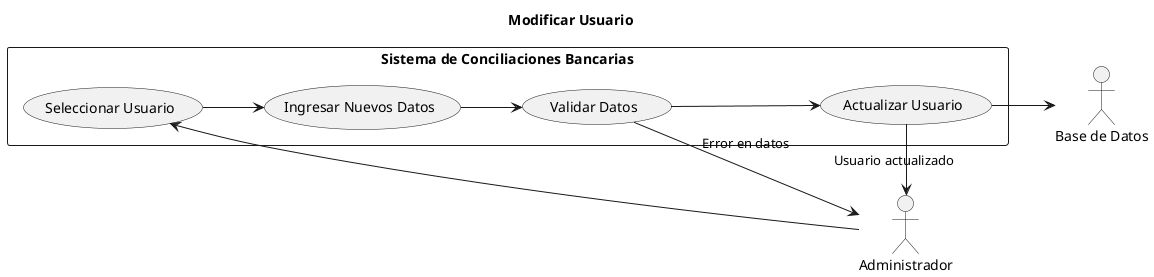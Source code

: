 @startuml ModificarUsuario
title Modificar Usuario
left to right direction

actor Administrador as admin
actor "Base de Datos" as db

rectangle "Sistema de Conciliaciones Bancarias" {
    admin -> (Seleccionar Usuario)
    (Seleccionar Usuario) --> (Ingresar Nuevos Datos)
    (Ingresar Nuevos Datos) --> (Validar Datos)
    (Validar Datos) --> (Actualizar Usuario)
    (Actualizar Usuario) --> db
    (Actualizar Usuario) --> admin : Usuario actualizado
    (Validar Datos) --> admin : Error en datos
}

@enduml